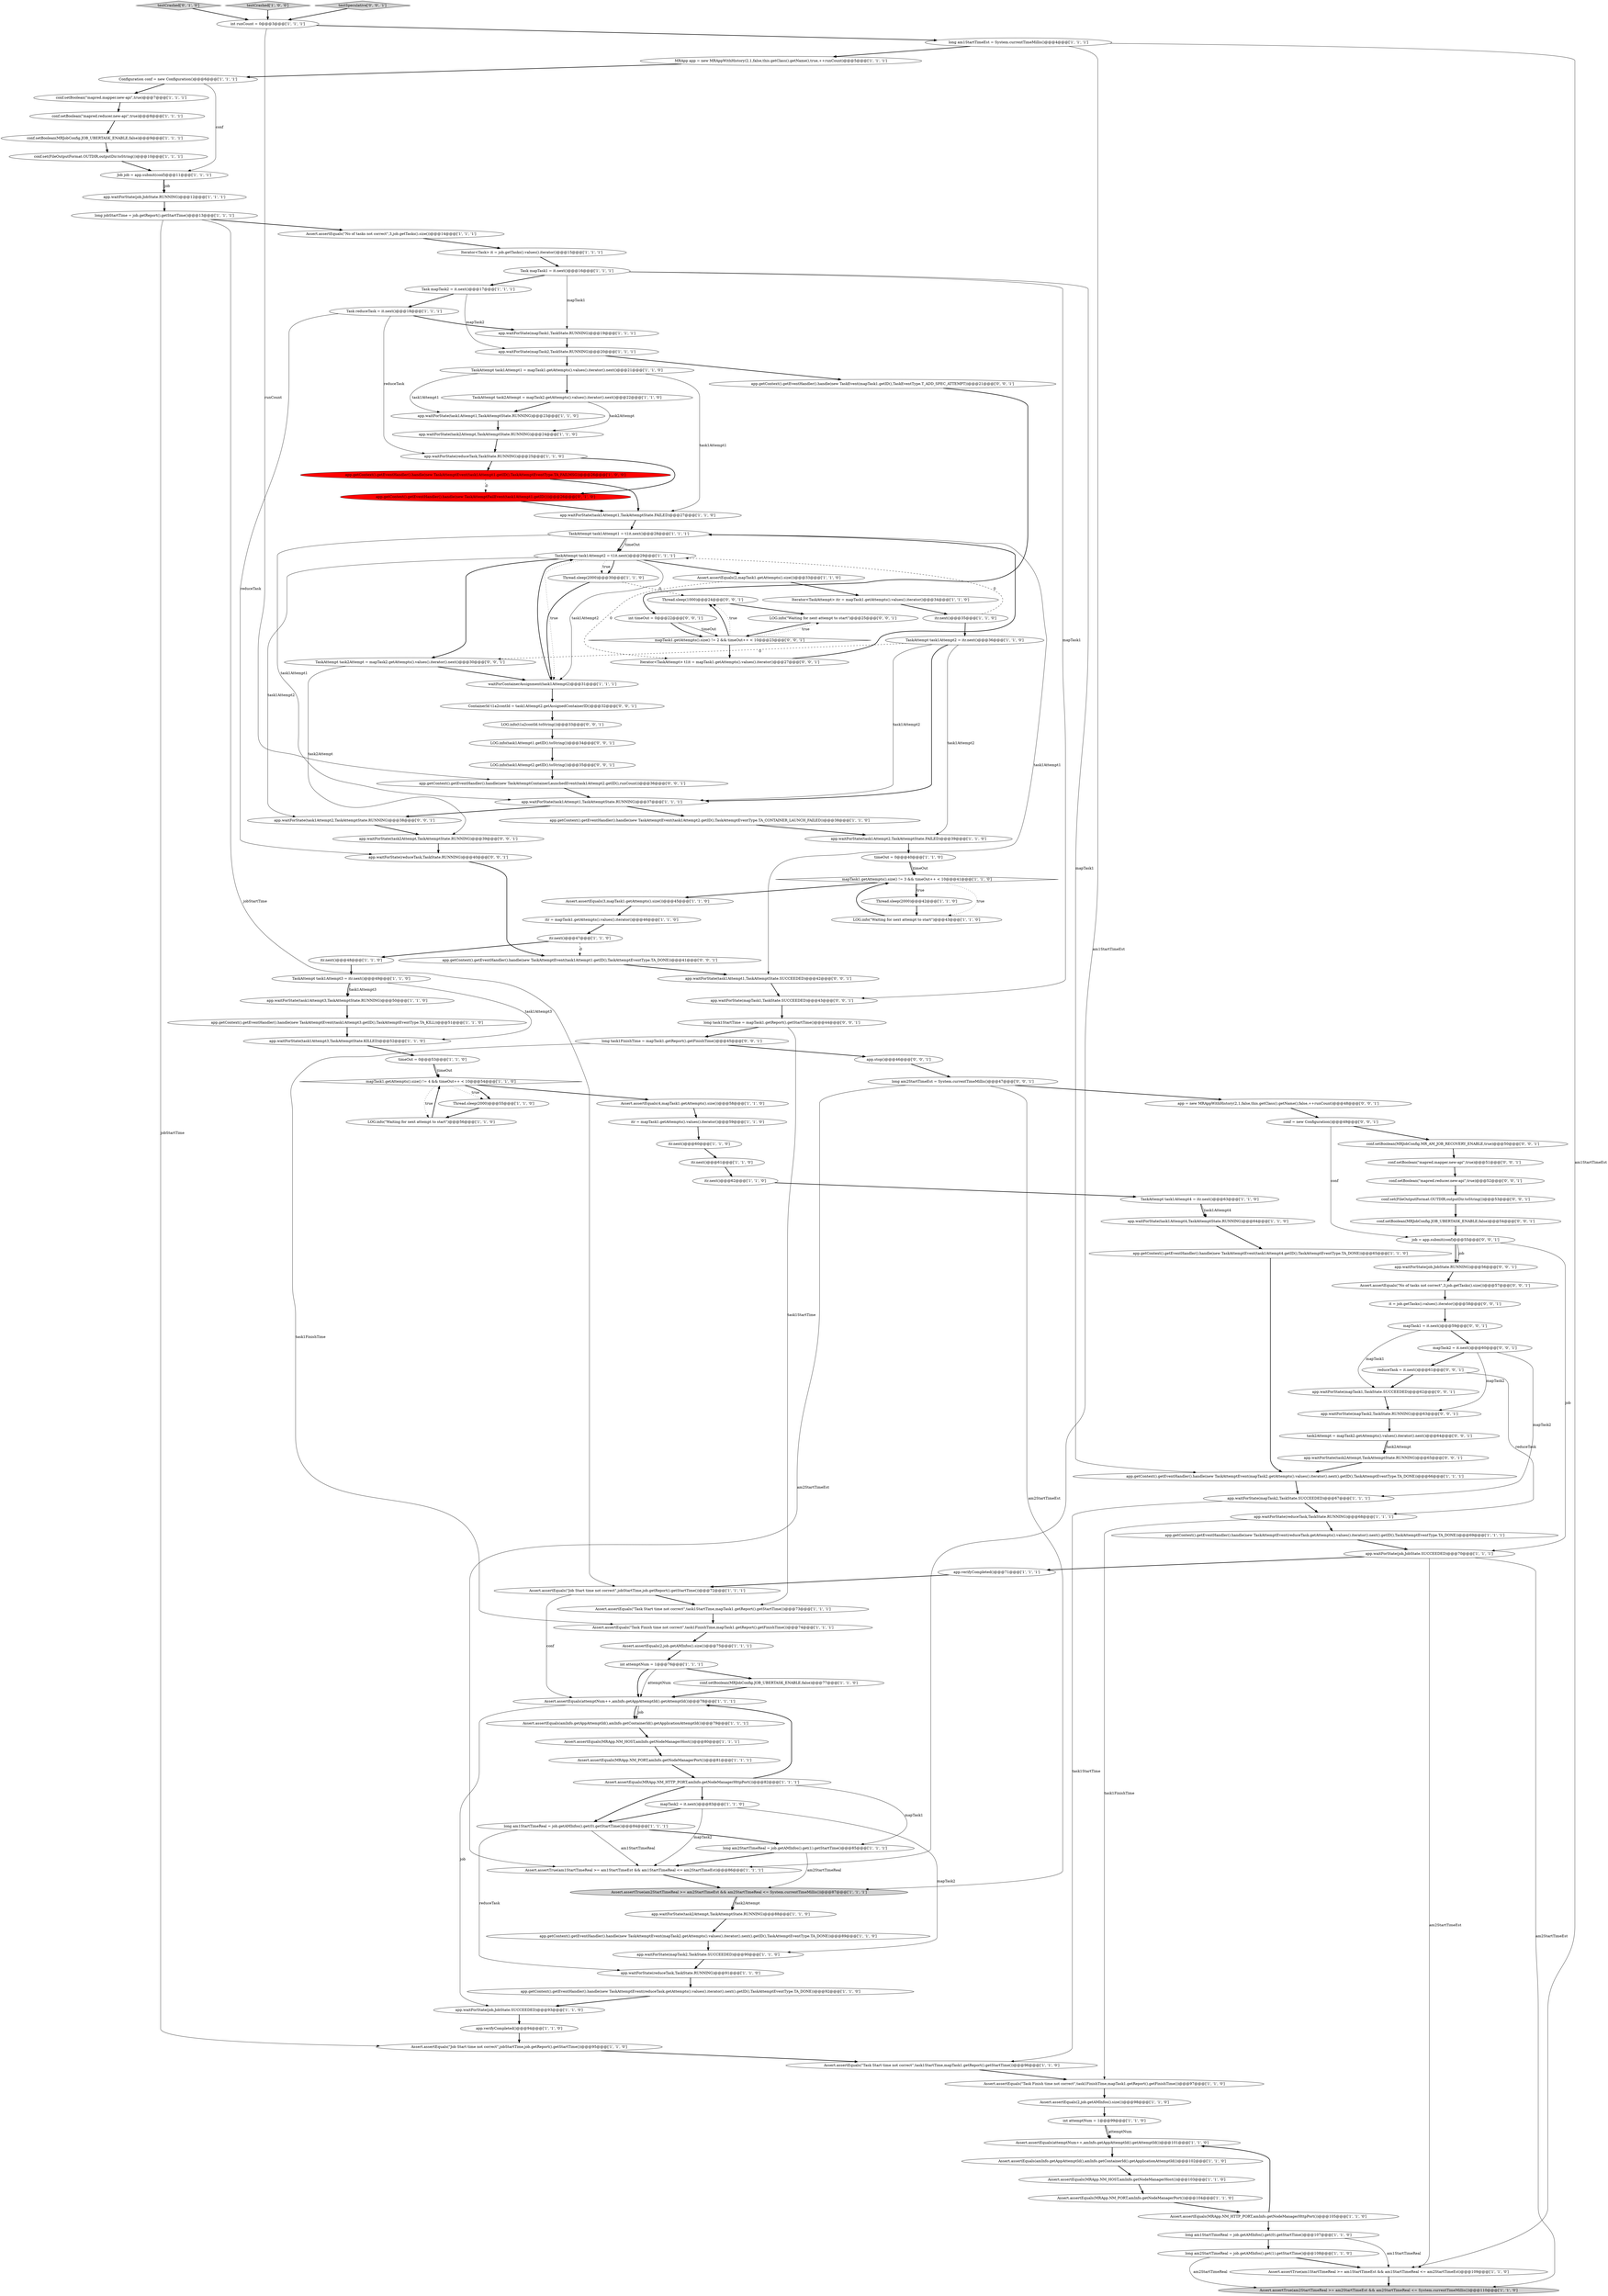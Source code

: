 digraph {
112 [style = filled, label = "app.waitForState(reduceTask,TaskState.RUNNING)@@@40@@@['0', '0', '1']", fillcolor = white, shape = ellipse image = "AAA0AAABBB3BBB"];
90 [style = filled, label = "Assert.assertEquals(\"Task Start time not correct\",task1StartTime,mapTask1.getReport().getStartTime())@@@96@@@['1', '1', '0']", fillcolor = white, shape = ellipse image = "AAA0AAABBB1BBB"];
69 [style = filled, label = "Assert.assertEquals(\"Task Finish time not correct\",task1FinishTime,mapTask1.getReport().getFinishTime())@@@74@@@['1', '1', '1']", fillcolor = white, shape = ellipse image = "AAA0AAABBB1BBB"];
84 [style = filled, label = "Assert.assertEquals(\"Task Finish time not correct\",task1FinishTime,mapTask1.getReport().getFinishTime())@@@97@@@['1', '1', '0']", fillcolor = white, shape = ellipse image = "AAA0AAABBB1BBB"];
56 [style = filled, label = "TaskAttempt task1Attempt1 = t1it.next()@@@28@@@['1', '1', '1']", fillcolor = white, shape = ellipse image = "AAA0AAABBB1BBB"];
13 [style = filled, label = "app.waitForState(task1Attempt3,TaskAttemptState.KILLED)@@@52@@@['1', '1', '0']", fillcolor = white, shape = ellipse image = "AAA0AAABBB1BBB"];
104 [style = filled, label = "testCrashed['0', '1', '0']", fillcolor = lightgray, shape = diamond image = "AAA0AAABBB2BBB"];
58 [style = filled, label = "app.getContext().getEventHandler().handle(new TaskAttemptEvent(mapTask2.getAttempts().values().iterator().next().getID(),TaskAttemptEventType.TA_DONE))@@@89@@@['1', '1', '0']", fillcolor = white, shape = ellipse image = "AAA0AAABBB1BBB"];
88 [style = filled, label = "Iterator<TaskAttempt> itr = mapTask1.getAttempts().values().iterator()@@@34@@@['1', '1', '0']", fillcolor = white, shape = ellipse image = "AAA0AAABBB1BBB"];
110 [style = filled, label = "app.stop()@@@46@@@['0', '0', '1']", fillcolor = white, shape = ellipse image = "AAA0AAABBB3BBB"];
47 [style = filled, label = "Assert.assertEquals(MRApp.NM_HOST,amInfo.getNodeManagerHost())@@@80@@@['1', '1', '1']", fillcolor = white, shape = ellipse image = "AAA0AAABBB1BBB"];
37 [style = filled, label = "app.verifyCompleted()@@@94@@@['1', '1', '0']", fillcolor = white, shape = ellipse image = "AAA0AAABBB1BBB"];
81 [style = filled, label = "Assert.assertTrue(am1StartTimeReal >= am1StartTimeEst && am1StartTimeReal <= am2StartTimeEst)@@@109@@@['1', '1', '0']", fillcolor = white, shape = ellipse image = "AAA0AAABBB1BBB"];
83 [style = filled, label = "Configuration conf = new Configuration()@@@6@@@['1', '1', '1']", fillcolor = white, shape = ellipse image = "AAA0AAABBB1BBB"];
116 [style = filled, label = "ContainerId t1a2contId = task1Attempt2.getAssignedContainerID()@@@32@@@['0', '0', '1']", fillcolor = white, shape = ellipse image = "AAA0AAABBB3BBB"];
100 [style = filled, label = "TaskAttempt task1Attempt2 = t1it.next()@@@29@@@['1', '1', '1']", fillcolor = white, shape = ellipse image = "AAA0AAABBB1BBB"];
102 [style = filled, label = "app.waitForState(reduceTask,TaskState.RUNNING)@@@68@@@['1', '1', '1']", fillcolor = white, shape = ellipse image = "AAA0AAABBB1BBB"];
127 [style = filled, label = "app = new MRAppWithHistory(2,1,false,this.getClass().getName(),false,++runCount)@@@48@@@['0', '0', '1']", fillcolor = white, shape = ellipse image = "AAA0AAABBB3BBB"];
89 [style = filled, label = "Thread.sleep(2000)@@@30@@@['1', '1', '0']", fillcolor = white, shape = ellipse image = "AAA0AAABBB1BBB"];
5 [style = filled, label = "Assert.assertEquals(amInfo.getAppAttemptId(),amInfo.getContainerId().getApplicationAttemptId())@@@102@@@['1', '1', '0']", fillcolor = white, shape = ellipse image = "AAA0AAABBB1BBB"];
52 [style = filled, label = "app.getContext().getEventHandler().handle(new TaskAttemptEvent(reduceTask.getAttempts().values().iterator().next().getID(),TaskAttemptEventType.TA_DONE))@@@69@@@['1', '1', '1']", fillcolor = white, shape = ellipse image = "AAA0AAABBB1BBB"];
50 [style = filled, label = "app.waitForState(reduceTask,TaskState.RUNNING)@@@25@@@['1', '1', '0']", fillcolor = white, shape = ellipse image = "AAA0AAABBB1BBB"];
139 [style = filled, label = "app.waitForState(task1Attempt1,TaskAttemptState.SUCCEEDED)@@@42@@@['0', '0', '1']", fillcolor = white, shape = ellipse image = "AAA0AAABBB3BBB"];
94 [style = filled, label = "TaskAttempt task1Attempt4 = itr.next()@@@63@@@['1', '1', '0']", fillcolor = white, shape = ellipse image = "AAA0AAABBB1BBB"];
114 [style = filled, label = "task2Attempt = mapTask2.getAttempts().values().iterator().next()@@@64@@@['0', '0', '1']", fillcolor = white, shape = ellipse image = "AAA0AAABBB3BBB"];
28 [style = filled, label = "Assert.assertEquals(attemptNum++,amInfo.getAppAttemptId().getAttemptId())@@@101@@@['1', '1', '0']", fillcolor = white, shape = ellipse image = "AAA0AAABBB1BBB"];
4 [style = filled, label = "TaskAttempt task2Attempt = mapTask2.getAttempts().values().iterator().next()@@@22@@@['1', '1', '0']", fillcolor = white, shape = ellipse image = "AAA0AAABBB1BBB"];
22 [style = filled, label = "int attemptNum = 1@@@99@@@['1', '1', '0']", fillcolor = white, shape = ellipse image = "AAA0AAABBB1BBB"];
54 [style = filled, label = "long am1StartTimeEst = System.currentTimeMillis()@@@4@@@['1', '1', '1']", fillcolor = white, shape = ellipse image = "AAA0AAABBB1BBB"];
119 [style = filled, label = "TaskAttempt task2Attempt = mapTask2.getAttempts().values().iterator().next()@@@30@@@['0', '0', '1']", fillcolor = white, shape = ellipse image = "AAA0AAABBB3BBB"];
133 [style = filled, label = "mapTask1.getAttempts().size() != 2 && timeOut++ < 10@@@23@@@['0', '0', '1']", fillcolor = white, shape = diamond image = "AAA0AAABBB3BBB"];
93 [style = filled, label = "app.getContext().getEventHandler().handle(new TaskAttemptEvent(task1Attempt2.getID(),TaskAttemptEventType.TA_CONTAINER_LAUNCH_FAILED))@@@38@@@['1', '1', '0']", fillcolor = white, shape = ellipse image = "AAA0AAABBB1BBB"];
14 [style = filled, label = "long am1StartTimeReal = job.getAMInfos().get(0).getStartTime()@@@84@@@['1', '1', '1']", fillcolor = white, shape = ellipse image = "AAA0AAABBB1BBB"];
101 [style = filled, label = "Iterator<Task> it = job.getTasks().values().iterator()@@@15@@@['1', '1', '1']", fillcolor = white, shape = ellipse image = "AAA0AAABBB1BBB"];
62 [style = filled, label = "Thread.sleep(2000)@@@55@@@['1', '1', '0']", fillcolor = white, shape = ellipse image = "AAA0AAABBB1BBB"];
78 [style = filled, label = "long am1StartTimeReal = job.getAMInfos().get(0).getStartTime()@@@107@@@['1', '1', '0']", fillcolor = white, shape = ellipse image = "AAA0AAABBB1BBB"];
45 [style = filled, label = "testCrashed['1', '0', '0']", fillcolor = lightgray, shape = diamond image = "AAA0AAABBB1BBB"];
111 [style = filled, label = "app.waitForState(mapTask1,TaskState.SUCCEEDED)@@@43@@@['0', '0', '1']", fillcolor = white, shape = ellipse image = "AAA0AAABBB3BBB"];
25 [style = filled, label = "Assert.assertEquals(MRApp.NM_HTTP_PORT,amInfo.getNodeManagerHttpPort())@@@105@@@['1', '1', '0']", fillcolor = white, shape = ellipse image = "AAA0AAABBB1BBB"];
2 [style = filled, label = "app.waitForState(job,JobState.SUCCEEDED)@@@93@@@['1', '1', '0']", fillcolor = white, shape = ellipse image = "AAA0AAABBB1BBB"];
15 [style = filled, label = "long jobStartTime = job.getReport().getStartTime()@@@13@@@['1', '1', '1']", fillcolor = white, shape = ellipse image = "AAA0AAABBB1BBB"];
43 [style = filled, label = "int attemptNum = 1@@@76@@@['1', '1', '1']", fillcolor = white, shape = ellipse image = "AAA0AAABBB1BBB"];
39 [style = filled, label = "app.waitForState(task1Attempt1,TaskAttemptState.FAILED)@@@27@@@['1', '1', '0']", fillcolor = white, shape = ellipse image = "AAA0AAABBB1BBB"];
86 [style = filled, label = "long am2StartTimeReal = job.getAMInfos().get(1).getStartTime()@@@85@@@['1', '1', '1']", fillcolor = white, shape = ellipse image = "AAA0AAABBB1BBB"];
64 [style = filled, label = "app.waitForState(task1Attempt3,TaskAttemptState.RUNNING)@@@50@@@['1', '1', '0']", fillcolor = white, shape = ellipse image = "AAA0AAABBB1BBB"];
70 [style = filled, label = "Assert.assertEquals(\"Task Start time not correct\",task1StartTime,mapTask1.getReport().getStartTime())@@@73@@@['1', '1', '1']", fillcolor = white, shape = ellipse image = "AAA0AAABBB1BBB"];
113 [style = filled, label = "Thread.sleep(1000)@@@24@@@['0', '0', '1']", fillcolor = white, shape = ellipse image = "AAA0AAABBB3BBB"];
51 [style = filled, label = "LOG.info(\"Waiting for next attempt to start\")@@@43@@@['1', '1', '0']", fillcolor = white, shape = ellipse image = "AAA0AAABBB1BBB"];
20 [style = filled, label = "MRApp app = new MRAppWithHistory(2,1,false,this.getClass().getName(),true,++runCount)@@@5@@@['1', '1', '1']", fillcolor = white, shape = ellipse image = "AAA0AAABBB1BBB"];
99 [style = filled, label = "conf.setBoolean(MRJobConfig.JOB_UBERTASK_ENABLE,false)@@@9@@@['1', '1', '1']", fillcolor = white, shape = ellipse image = "AAA0AAABBB1BBB"];
126 [style = filled, label = "int timeOut = 0@@@22@@@['0', '0', '1']", fillcolor = white, shape = ellipse image = "AAA0AAABBB3BBB"];
38 [style = filled, label = "app.waitForState(reduceTask,TaskState.RUNNING)@@@91@@@['1', '1', '0']", fillcolor = white, shape = ellipse image = "AAA0AAABBB1BBB"];
115 [style = filled, label = "app.waitForState(task2Attempt,TaskAttemptState.RUNNING)@@@65@@@['0', '0', '1']", fillcolor = white, shape = ellipse image = "AAA0AAABBB3BBB"];
145 [style = filled, label = "Assert.assertEquals(\"No of tasks not correct\",3,job.getTasks().size())@@@57@@@['0', '0', '1']", fillcolor = white, shape = ellipse image = "AAA0AAABBB3BBB"];
48 [style = filled, label = "app.getContext().getEventHandler().handle(new TaskAttemptEvent(task1Attempt4.getID(),TaskAttemptEventType.TA_DONE))@@@65@@@['1', '1', '0']", fillcolor = white, shape = ellipse image = "AAA0AAABBB1BBB"];
105 [style = filled, label = "app.getContext().getEventHandler().handle(new TaskAttemptFailEvent(task1Attempt1.getID()))@@@26@@@['0', '1', '0']", fillcolor = red, shape = ellipse image = "AAA1AAABBB2BBB"];
106 [style = filled, label = "conf.set(FileOutputFormat.OUTDIR,outputDir.toString())@@@53@@@['0', '0', '1']", fillcolor = white, shape = ellipse image = "AAA0AAABBB3BBB"];
143 [style = filled, label = "app.waitForState(job,JobState.RUNNING)@@@56@@@['0', '0', '1']", fillcolor = white, shape = ellipse image = "AAA0AAABBB3BBB"];
135 [style = filled, label = "app.waitForState(task1Attempt2,TaskAttemptState.RUNNING)@@@38@@@['0', '0', '1']", fillcolor = white, shape = ellipse image = "AAA0AAABBB3BBB"];
36 [style = filled, label = "Assert.assertEquals(MRApp.NM_PORT,amInfo.getNodeManagerPort())@@@104@@@['1', '1', '0']", fillcolor = white, shape = ellipse image = "AAA0AAABBB1BBB"];
96 [style = filled, label = "Assert.assertEquals(2,job.getAMInfos().size())@@@75@@@['1', '1', '1']", fillcolor = white, shape = ellipse image = "AAA0AAABBB1BBB"];
109 [style = filled, label = "LOG.info(t1a2contId.toString())@@@33@@@['0', '0', '1']", fillcolor = white, shape = ellipse image = "AAA0AAABBB3BBB"];
91 [style = filled, label = "int runCount = 0@@@3@@@['1', '1', '1']", fillcolor = white, shape = ellipse image = "AAA0AAABBB1BBB"];
35 [style = filled, label = "Assert.assertTrue(am1StartTimeReal >= am1StartTimeEst && am1StartTimeReal <= am2StartTimeEst)@@@86@@@['1', '1', '1']", fillcolor = white, shape = ellipse image = "AAA0AAABBB1BBB"];
140 [style = filled, label = "LOG.info(\"Waiting for next attempt to start\")@@@25@@@['0', '0', '1']", fillcolor = white, shape = ellipse image = "AAA0AAABBB3BBB"];
29 [style = filled, label = "app.getContext().getEventHandler().handle(new TaskAttemptEvent(mapTask2.getAttempts().values().iterator().next().getID(),TaskAttemptEventType.TA_DONE))@@@66@@@['1', '1', '1']", fillcolor = white, shape = ellipse image = "AAA0AAABBB1BBB"];
66 [style = filled, label = "itr = mapTask1.getAttempts().values().iterator()@@@46@@@['1', '1', '0']", fillcolor = white, shape = ellipse image = "AAA0AAABBB1BBB"];
57 [style = filled, label = "Job job = app.submit(conf)@@@11@@@['1', '1', '1']", fillcolor = white, shape = ellipse image = "AAA0AAABBB1BBB"];
30 [style = filled, label = "waitForContainerAssignment(task1Attempt2)@@@31@@@['1', '1', '1']", fillcolor = white, shape = ellipse image = "AAA0AAABBB1BBB"];
122 [style = filled, label = "app.waitForState(mapTask2,TaskState.RUNNING)@@@63@@@['0', '0', '1']", fillcolor = white, shape = ellipse image = "AAA0AAABBB3BBB"];
125 [style = filled, label = "conf.setBoolean(MRJobConfig.JOB_UBERTASK_ENABLE,false)@@@54@@@['0', '0', '1']", fillcolor = white, shape = ellipse image = "AAA0AAABBB3BBB"];
130 [style = filled, label = "long task1StartTime = mapTask1.getReport().getStartTime()@@@44@@@['0', '0', '1']", fillcolor = white, shape = ellipse image = "AAA0AAABBB3BBB"];
42 [style = filled, label = "mapTask1.getAttempts().size() != 3 && timeOut++ < 10@@@41@@@['1', '1', '0']", fillcolor = white, shape = diamond image = "AAA0AAABBB1BBB"];
44 [style = filled, label = "app.waitForState(mapTask2,TaskState.SUCCEEDED)@@@90@@@['1', '1', '0']", fillcolor = white, shape = ellipse image = "AAA0AAABBB1BBB"];
1 [style = filled, label = "Assert.assertEquals(amInfo.getAppAttemptId(),amInfo.getContainerId().getApplicationAttemptId())@@@79@@@['1', '1', '1']", fillcolor = white, shape = ellipse image = "AAA0AAABBB1BBB"];
134 [style = filled, label = "conf = new Configuration()@@@49@@@['0', '0', '1']", fillcolor = white, shape = ellipse image = "AAA0AAABBB3BBB"];
49 [style = filled, label = "app.waitForState(task2Attempt,TaskAttemptState.RUNNING)@@@24@@@['1', '1', '0']", fillcolor = white, shape = ellipse image = "AAA0AAABBB1BBB"];
128 [style = filled, label = "mapTask1 = it.next()@@@59@@@['0', '0', '1']", fillcolor = white, shape = ellipse image = "AAA0AAABBB3BBB"];
95 [style = filled, label = "itr.next()@@@35@@@['1', '1', '0']", fillcolor = white, shape = ellipse image = "AAA0AAABBB1BBB"];
120 [style = filled, label = "long am2StartTimeEst = System.currentTimeMillis()@@@47@@@['0', '0', '1']", fillcolor = white, shape = ellipse image = "AAA0AAABBB3BBB"];
68 [style = filled, label = "timeOut = 0@@@40@@@['1', '1', '0']", fillcolor = white, shape = ellipse image = "AAA0AAABBB1BBB"];
34 [style = filled, label = "conf.setBoolean(\"mapred.mapper.new-api\",true)@@@7@@@['1', '1', '1']", fillcolor = white, shape = ellipse image = "AAA0AAABBB1BBB"];
118 [style = filled, label = "testSpeculative['0', '0', '1']", fillcolor = lightgray, shape = diamond image = "AAA0AAABBB3BBB"];
27 [style = filled, label = "itr.next()@@@47@@@['1', '1', '0']", fillcolor = white, shape = ellipse image = "AAA0AAABBB1BBB"];
10 [style = filled, label = "LOG.info(\"Waiting for next attempt to start\")@@@56@@@['1', '1', '0']", fillcolor = white, shape = ellipse image = "AAA0AAABBB1BBB"];
129 [style = filled, label = "LOG.info(task1Attempt2.getID().toString())@@@35@@@['0', '0', '1']", fillcolor = white, shape = ellipse image = "AAA0AAABBB3BBB"];
41 [style = filled, label = "Assert.assertEquals(MRApp.NM_PORT,amInfo.getNodeManagerPort())@@@81@@@['1', '1', '1']", fillcolor = white, shape = ellipse image = "AAA0AAABBB1BBB"];
75 [style = filled, label = "Task mapTask1 = it.next()@@@16@@@['1', '1', '1']", fillcolor = white, shape = ellipse image = "AAA0AAABBB1BBB"];
87 [style = filled, label = "Task reduceTask = it.next()@@@18@@@['1', '1', '1']", fillcolor = white, shape = ellipse image = "AAA0AAABBB1BBB"];
17 [style = filled, label = "Assert.assertEquals(\"No of tasks not correct\",3,job.getTasks().size())@@@14@@@['1', '1', '1']", fillcolor = white, shape = ellipse image = "AAA0AAABBB1BBB"];
85 [style = filled, label = "TaskAttempt task1Attempt1 = mapTask1.getAttempts().values().iterator().next()@@@21@@@['1', '1', '0']", fillcolor = white, shape = ellipse image = "AAA0AAABBB1BBB"];
21 [style = filled, label = "timeOut = 0@@@53@@@['1', '1', '0']", fillcolor = white, shape = ellipse image = "AAA0AAABBB1BBB"];
74 [style = filled, label = "TaskAttempt task1Attempt3 = itr.next()@@@49@@@['1', '1', '0']", fillcolor = white, shape = ellipse image = "AAA0AAABBB1BBB"];
73 [style = filled, label = "app.getContext().getEventHandler().handle(new TaskAttemptEvent(task1Attempt3.getID(),TaskAttemptEventType.TA_KILL))@@@51@@@['1', '1', '0']", fillcolor = white, shape = ellipse image = "AAA0AAABBB1BBB"];
33 [style = filled, label = "Assert.assertEquals(MRApp.NM_HTTP_PORT,amInfo.getNodeManagerHttpPort())@@@82@@@['1', '1', '1']", fillcolor = white, shape = ellipse image = "AAA0AAABBB1BBB"];
55 [style = filled, label = "app.waitForState(task1Attempt1,TaskAttemptState.RUNNING)@@@23@@@['1', '1', '0']", fillcolor = white, shape = ellipse image = "AAA0AAABBB1BBB"];
63 [style = filled, label = "long am2StartTimeReal = job.getAMInfos().get(1).getStartTime()@@@108@@@['1', '1', '0']", fillcolor = white, shape = ellipse image = "AAA0AAABBB1BBB"];
117 [style = filled, label = "conf.setBoolean(MRJobConfig.MR_AM_JOB_RECOVERY_ENABLE,true)@@@50@@@['0', '0', '1']", fillcolor = white, shape = ellipse image = "AAA0AAABBB3BBB"];
92 [style = filled, label = "app.getContext().getEventHandler().handle(new TaskAttemptEvent(reduceTask.getAttempts().values().iterator().next().getID(),TaskAttemptEventType.TA_DONE))@@@92@@@['1', '1', '0']", fillcolor = white, shape = ellipse image = "AAA0AAABBB1BBB"];
77 [style = filled, label = "TaskAttempt task1Attempt2 = itr.next()@@@36@@@['1', '1', '0']", fillcolor = white, shape = ellipse image = "AAA0AAABBB1BBB"];
24 [style = filled, label = "Assert.assertEquals(4,mapTask1.getAttempts().size())@@@58@@@['1', '1', '0']", fillcolor = white, shape = ellipse image = "AAA0AAABBB1BBB"];
59 [style = filled, label = "conf.set(FileOutputFormat.OUTDIR,outputDir.toString())@@@10@@@['1', '1', '1']", fillcolor = white, shape = ellipse image = "AAA0AAABBB1BBB"];
19 [style = filled, label = "app.waitForState(task1Attempt1,TaskAttemptState.RUNNING)@@@37@@@['1', '1', '1']", fillcolor = white, shape = ellipse image = "AAA0AAABBB1BBB"];
72 [style = filled, label = "app.waitForState(task2Attempt,TaskAttemptState.RUNNING)@@@88@@@['1', '1', '0']", fillcolor = white, shape = ellipse image = "AAA0AAABBB1BBB"];
31 [style = filled, label = "app.getContext().getEventHandler().handle(new TaskAttemptEvent(task1Attempt1.getID(),TaskAttemptEventType.TA_FAILMSG))@@@26@@@['1', '0', '0']", fillcolor = red, shape = ellipse image = "AAA1AAABBB1BBB"];
103 [style = filled, label = "Assert.assertEquals(\"Job Start time not correct\",jobStartTime,job.getReport().getStartTime())@@@95@@@['1', '1', '0']", fillcolor = white, shape = ellipse image = "AAA0AAABBB1BBB"];
76 [style = filled, label = "conf.setBoolean(MRJobConfig.JOB_UBERTASK_ENABLE,false)@@@77@@@['1', '1', '0']", fillcolor = white, shape = ellipse image = "AAA0AAABBB1BBB"];
124 [style = filled, label = "long task1FinishTime = mapTask1.getReport().getFinishTime()@@@45@@@['0', '0', '1']", fillcolor = white, shape = ellipse image = "AAA0AAABBB3BBB"];
18 [style = filled, label = "app.waitForState(mapTask2,TaskState.SUCCEEDED)@@@67@@@['1', '1', '1']", fillcolor = white, shape = ellipse image = "AAA0AAABBB1BBB"];
79 [style = filled, label = "itr.next()@@@61@@@['1', '1', '0']", fillcolor = white, shape = ellipse image = "AAA0AAABBB1BBB"];
3 [style = filled, label = "conf.setBoolean(\"mapred.reducer.new-api\",true)@@@8@@@['1', '1', '1']", fillcolor = white, shape = ellipse image = "AAA0AAABBB1BBB"];
40 [style = filled, label = "app.waitForState(task1Attempt4,TaskAttemptState.RUNNING)@@@64@@@['1', '1', '0']", fillcolor = white, shape = ellipse image = "AAA0AAABBB1BBB"];
141 [style = filled, label = "job = app.submit(conf)@@@55@@@['0', '0', '1']", fillcolor = white, shape = ellipse image = "AAA0AAABBB3BBB"];
107 [style = filled, label = "app.waitForState(task2Attempt,TaskAttemptState.RUNNING)@@@39@@@['0', '0', '1']", fillcolor = white, shape = ellipse image = "AAA0AAABBB3BBB"];
7 [style = filled, label = "Assert.assertEquals(\"Job Start time not correct\",jobStartTime,job.getReport().getStartTime())@@@72@@@['1', '1', '1']", fillcolor = white, shape = ellipse image = "AAA0AAABBB1BBB"];
12 [style = filled, label = "app.waitForState(task1Attempt2,TaskAttemptState.FAILED)@@@39@@@['1', '1', '0']", fillcolor = white, shape = ellipse image = "AAA0AAABBB1BBB"];
8 [style = filled, label = "Assert.assertEquals(3,mapTask1.getAttempts().size())@@@45@@@['1', '1', '0']", fillcolor = white, shape = ellipse image = "AAA0AAABBB1BBB"];
121 [style = filled, label = "reduceTask = it.next()@@@61@@@['0', '0', '1']", fillcolor = white, shape = ellipse image = "AAA0AAABBB3BBB"];
6 [style = filled, label = "mapTask1.getAttempts().size() != 4 && timeOut++ < 10@@@54@@@['1', '1', '0']", fillcolor = white, shape = diamond image = "AAA0AAABBB1BBB"];
32 [style = filled, label = "Thread.sleep(2000)@@@42@@@['1', '1', '0']", fillcolor = white, shape = ellipse image = "AAA0AAABBB1BBB"];
61 [style = filled, label = "Assert.assertEquals(attemptNum++,amInfo.getAppAttemptId().getAttemptId())@@@78@@@['1', '1', '1']", fillcolor = white, shape = ellipse image = "AAA0AAABBB1BBB"];
144 [style = filled, label = "app.getContext().getEventHandler().handle(new TaskAttemptContainerLaunchedEvent(task1Attempt2.getID(),runCount))@@@36@@@['0', '0', '1']", fillcolor = white, shape = ellipse image = "AAA0AAABBB3BBB"];
142 [style = filled, label = "conf.setBoolean(\"mapred.mapper.new-api\",true)@@@51@@@['0', '0', '1']", fillcolor = white, shape = ellipse image = "AAA0AAABBB3BBB"];
26 [style = filled, label = "Assert.assertEquals(2,mapTask1.getAttempts().size())@@@33@@@['1', '1', '0']", fillcolor = white, shape = ellipse image = "AAA0AAABBB1BBB"];
146 [style = filled, label = "LOG.info(task1Attempt1.getID().toString())@@@34@@@['0', '0', '1']", fillcolor = white, shape = ellipse image = "AAA0AAABBB3BBB"];
23 [style = filled, label = "app.waitForState(mapTask1,TaskState.RUNNING)@@@19@@@['1', '1', '1']", fillcolor = white, shape = ellipse image = "AAA0AAABBB1BBB"];
16 [style = filled, label = "itr.next()@@@60@@@['1', '1', '0']", fillcolor = white, shape = ellipse image = "AAA0AAABBB1BBB"];
11 [style = filled, label = "itr.next()@@@62@@@['1', '1', '0']", fillcolor = white, shape = ellipse image = "AAA0AAABBB1BBB"];
71 [style = filled, label = "Assert.assertTrue(am2StartTimeReal >= am2StartTimeEst && am2StartTimeReal <= System.currentTimeMillis())@@@87@@@['1', '1', '1']", fillcolor = lightgray, shape = ellipse image = "AAA0AAABBB1BBB"];
123 [style = filled, label = "it = job.getTasks().values().iterator()@@@58@@@['0', '0', '1']", fillcolor = white, shape = ellipse image = "AAA0AAABBB3BBB"];
108 [style = filled, label = "mapTask2 = it.next()@@@60@@@['0', '0', '1']", fillcolor = white, shape = ellipse image = "AAA0AAABBB3BBB"];
98 [style = filled, label = "itr.next()@@@48@@@['1', '1', '0']", fillcolor = white, shape = ellipse image = "AAA0AAABBB1BBB"];
82 [style = filled, label = "Assert.assertTrue(am2StartTimeReal >= am2StartTimeEst && am2StartTimeReal <= System.currentTimeMillis())@@@110@@@['1', '1', '0']", fillcolor = lightgray, shape = ellipse image = "AAA0AAABBB1BBB"];
60 [style = filled, label = "app.waitForState(job,JobState.SUCCEEDED)@@@70@@@['1', '1', '1']", fillcolor = white, shape = ellipse image = "AAA0AAABBB1BBB"];
80 [style = filled, label = "app.waitForState(mapTask2,TaskState.RUNNING)@@@20@@@['1', '1', '1']", fillcolor = white, shape = ellipse image = "AAA0AAABBB1BBB"];
0 [style = filled, label = "Task mapTask2 = it.next()@@@17@@@['1', '1', '1']", fillcolor = white, shape = ellipse image = "AAA0AAABBB1BBB"];
9 [style = filled, label = "app.verifyCompleted()@@@71@@@['1', '1', '1']", fillcolor = white, shape = ellipse image = "AAA0AAABBB1BBB"];
132 [style = filled, label = "conf.setBoolean(\"mapred.reducer.new-api\",true)@@@52@@@['0', '0', '1']", fillcolor = white, shape = ellipse image = "AAA0AAABBB3BBB"];
65 [style = filled, label = "Assert.assertEquals(2,job.getAMInfos().size())@@@98@@@['1', '1', '0']", fillcolor = white, shape = ellipse image = "AAA0AAABBB1BBB"];
53 [style = filled, label = "mapTask2 = it.next()@@@83@@@['1', '1', '0']", fillcolor = white, shape = ellipse image = "AAA0AAABBB1BBB"];
97 [style = filled, label = "app.waitForState(job,JobState.RUNNING)@@@12@@@['1', '1', '1']", fillcolor = white, shape = ellipse image = "AAA0AAABBB1BBB"];
67 [style = filled, label = "itr = mapTask1.getAttempts().values().iterator()@@@59@@@['1', '1', '0']", fillcolor = white, shape = ellipse image = "AAA0AAABBB1BBB"];
138 [style = filled, label = "Iterator<TaskAttempt> t1it = mapTask1.getAttempts().values().iterator()@@@27@@@['0', '0', '1']", fillcolor = white, shape = ellipse image = "AAA0AAABBB3BBB"];
46 [style = filled, label = "Assert.assertEquals(MRApp.NM_HOST,amInfo.getNodeManagerHost())@@@103@@@['1', '1', '0']", fillcolor = white, shape = ellipse image = "AAA0AAABBB1BBB"];
136 [style = filled, label = "app.waitForState(mapTask1,TaskState.SUCCEEDED)@@@62@@@['0', '0', '1']", fillcolor = white, shape = ellipse image = "AAA0AAABBB3BBB"];
137 [style = filled, label = "app.getContext().getEventHandler().handle(new TaskEvent(mapTask1.getID(),TaskEventType.T_ADD_SPEC_ATTEMPT))@@@21@@@['0', '0', '1']", fillcolor = white, shape = ellipse image = "AAA0AAABBB3BBB"];
131 [style = filled, label = "app.getContext().getEventHandler().handle(new TaskAttemptEvent(task1Attempt1.getID(),TaskAttemptEventType.TA_DONE))@@@41@@@['0', '0', '1']", fillcolor = white, shape = ellipse image = "AAA0AAABBB3BBB"];
128->108 [style = bold, label=""];
60->9 [style = bold, label=""];
100->135 [style = solid, label="task1Attempt2"];
95->77 [style = bold, label=""];
141->60 [style = solid, label="job"];
91->54 [style = bold, label=""];
70->69 [style = bold, label=""];
15->103 [style = solid, label="jobStartTime"];
100->119 [style = bold, label=""];
30->116 [style = bold, label=""];
48->29 [style = bold, label=""];
133->138 [style = bold, label=""];
55->49 [style = bold, label=""];
100->26 [style = bold, label=""];
115->29 [style = bold, label=""];
6->62 [style = dotted, label="true"];
133->113 [style = bold, label=""];
31->105 [style = dashed, label="0"];
95->100 [style = dashed, label="0"];
59->57 [style = bold, label=""];
76->61 [style = bold, label=""];
85->55 [style = solid, label="task1Attempt1"];
83->34 [style = bold, label=""];
42->51 [style = dotted, label="true"];
26->88 [style = bold, label=""];
103->90 [style = bold, label=""];
69->96 [style = bold, label=""];
45->91 [style = bold, label=""];
57->97 [style = solid, label="job"];
144->19 [style = bold, label=""];
9->7 [style = bold, label=""];
92->2 [style = bold, label=""];
93->12 [style = bold, label=""];
64->73 [style = bold, label=""];
24->67 [style = bold, label=""];
60->82 [style = solid, label="am2StartTimeEst"];
0->80 [style = solid, label="mapTask2"];
12->68 [style = bold, label=""];
29->18 [style = bold, label=""];
146->129 [style = bold, label=""];
14->86 [style = bold, label=""];
85->4 [style = bold, label=""];
63->81 [style = bold, label=""];
15->17 [style = bold, label=""];
52->60 [style = bold, label=""];
90->84 [style = bold, label=""];
7->70 [style = bold, label=""];
128->136 [style = solid, label="mapTask1"];
111->130 [style = bold, label=""];
84->65 [style = bold, label=""];
89->113 [style = dashed, label="0"];
88->95 [style = bold, label=""];
7->61 [style = solid, label="conf"];
130->124 [style = bold, label=""];
100->89 [style = bold, label=""];
37->103 [style = bold, label=""];
21->6 [style = solid, label="timeOut"];
112->131 [style = bold, label=""];
6->62 [style = bold, label=""];
141->143 [style = solid, label="job"];
94->40 [style = bold, label=""];
75->0 [style = bold, label=""];
126->133 [style = bold, label=""];
99->59 [style = bold, label=""];
94->40 [style = solid, label="task1Attempt4"];
75->111 [style = solid, label="mapTask1"];
86->71 [style = solid, label="am2StartTimeReal"];
42->32 [style = dotted, label="true"];
15->7 [style = solid, label="jobStartTime"];
100->89 [style = dotted, label="true"];
65->22 [style = bold, label=""];
28->5 [style = bold, label=""];
25->28 [style = bold, label=""];
124->110 [style = bold, label=""];
67->16 [style = bold, label=""];
127->134 [style = bold, label=""];
131->139 [style = bold, label=""];
134->141 [style = solid, label="conf"];
33->86 [style = solid, label="mapTask1"];
108->18 [style = solid, label="mapTask2"];
61->1 [style = bold, label=""];
129->144 [style = bold, label=""];
56->100 [style = bold, label=""];
71->72 [style = solid, label="task2Attempt"];
136->122 [style = bold, label=""];
80->85 [style = bold, label=""];
116->109 [style = bold, label=""];
46->36 [style = bold, label=""];
107->112 [style = bold, label=""];
14->38 [style = solid, label="reduceTask"];
97->15 [style = bold, label=""];
73->13 [style = bold, label=""];
44->38 [style = bold, label=""];
120->127 [style = bold, label=""];
56->19 [style = solid, label="task1Attempt1"];
14->35 [style = solid, label="am1StartTimeReal"];
22->28 [style = solid, label="attemptNum"];
124->69 [style = solid, label="task1FinishTime"];
36->25 [style = bold, label=""];
77->12 [style = solid, label="task1Attempt2"];
101->75 [style = bold, label=""];
35->71 [style = bold, label=""];
119->30 [style = bold, label=""];
4->49 [style = solid, label="task2Attempt"];
50->31 [style = bold, label=""];
81->82 [style = bold, label=""];
53->44 [style = solid, label="mapTask2"];
42->32 [style = bold, label=""];
19->93 [style = bold, label=""];
47->41 [style = bold, label=""];
120->35 [style = solid, label="am2StartTimeEst"];
108->121 [style = bold, label=""];
25->78 [style = bold, label=""];
78->81 [style = solid, label="am1StartTimeReal"];
51->42 [style = bold, label=""];
32->51 [style = bold, label=""];
118->91 [style = bold, label=""];
106->125 [style = bold, label=""];
63->82 [style = solid, label="am2StartTimeReal"];
130->70 [style = solid, label="task1StartTime"];
141->143 [style = bold, label=""];
138->56 [style = bold, label=""];
110->120 [style = bold, label=""];
16->79 [style = bold, label=""];
85->39 [style = solid, label="task1Attempt1"];
102->84 [style = solid, label="task1FinishTime"];
100->30 [style = dotted, label="true"];
56->100 [style = solid, label="timeOut"];
87->112 [style = solid, label="reduceTask"];
26->138 [style = dashed, label="0"];
18->90 [style = solid, label="task1StartTime"];
121->102 [style = solid, label="reduceTask"];
134->117 [style = bold, label=""];
42->8 [style = bold, label=""];
23->80 [style = bold, label=""];
109->146 [style = bold, label=""];
135->107 [style = bold, label=""];
6->24 [style = bold, label=""];
22->28 [style = bold, label=""];
43->76 [style = bold, label=""];
142->132 [style = bold, label=""];
122->114 [style = bold, label=""];
54->81 [style = solid, label="am1StartTimeEst"];
108->122 [style = solid, label="mapTask2"];
77->19 [style = solid, label="task1Attempt2"];
10->6 [style = bold, label=""];
49->50 [style = bold, label=""];
126->133 [style = solid, label="timeOut"];
133->140 [style = dotted, label="true"];
75->23 [style = solid, label="mapTask1"];
71->72 [style = bold, label=""];
43->61 [style = bold, label=""];
6->10 [style = dotted, label="true"];
53->14 [style = bold, label=""];
79->11 [style = bold, label=""];
87->50 [style = solid, label="reduceTask"];
102->52 [style = bold, label=""];
114->115 [style = solid, label="task2Attempt"];
113->140 [style = bold, label=""];
74->13 [style = solid, label="task1Attempt3"];
139->111 [style = bold, label=""];
132->106 [style = bold, label=""];
74->64 [style = solid, label="task1Attempt3"];
133->113 [style = dotted, label="true"];
31->39 [style = bold, label=""];
41->33 [style = bold, label=""];
57->97 [style = bold, label=""];
18->102 [style = bold, label=""];
56->139 [style = solid, label="task1Attempt1"];
78->63 [style = bold, label=""];
8->66 [style = bold, label=""];
38->92 [style = bold, label=""];
119->107 [style = solid, label="task2Attempt"];
98->74 [style = bold, label=""];
83->57 [style = solid, label="conf"];
80->137 [style = bold, label=""];
33->61 [style = bold, label=""];
33->14 [style = bold, label=""];
53->35 [style = solid, label="mapTask2"];
120->71 [style = solid, label="am2StartTimeEst"];
140->133 [style = bold, label=""];
105->39 [style = bold, label=""];
40->48 [style = bold, label=""];
21->6 [style = bold, label=""];
61->1 [style = solid, label="job"];
50->105 [style = bold, label=""];
61->2 [style = solid, label="job"];
0->87 [style = bold, label=""];
74->64 [style = bold, label=""];
54->35 [style = solid, label="am1StartTimeEst"];
143->145 [style = bold, label=""];
117->142 [style = bold, label=""];
62->10 [style = bold, label=""];
54->20 [style = bold, label=""];
91->144 [style = solid, label="runCount"];
96->43 [style = bold, label=""];
114->115 [style = bold, label=""];
33->53 [style = bold, label=""];
87->23 [style = bold, label=""];
27->98 [style = bold, label=""];
75->29 [style = solid, label="mapTask1"];
58->44 [style = bold, label=""];
123->128 [style = bold, label=""];
27->131 [style = dashed, label="0"];
121->136 [style = bold, label=""];
11->94 [style = bold, label=""];
17->101 [style = bold, label=""];
68->42 [style = bold, label=""];
125->141 [style = bold, label=""];
43->61 [style = solid, label="attemptNum"];
1->47 [style = bold, label=""];
66->27 [style = bold, label=""];
86->35 [style = bold, label=""];
104->91 [style = bold, label=""];
34->3 [style = bold, label=""];
30->100 [style = bold, label=""];
89->30 [style = bold, label=""];
20->83 [style = bold, label=""];
72->58 [style = bold, label=""];
100->30 [style = solid, label="task1Attempt2"];
39->56 [style = bold, label=""];
60->81 [style = solid, label="am2StartTimeEst"];
77->19 [style = bold, label=""];
4->55 [style = bold, label=""];
137->126 [style = bold, label=""];
2->37 [style = bold, label=""];
77->119 [style = dashed, label="0"];
3->99 [style = bold, label=""];
13->21 [style = bold, label=""];
5->46 [style = bold, label=""];
19->135 [style = bold, label=""];
68->42 [style = solid, label="timeOut"];
145->123 [style = bold, label=""];
}
